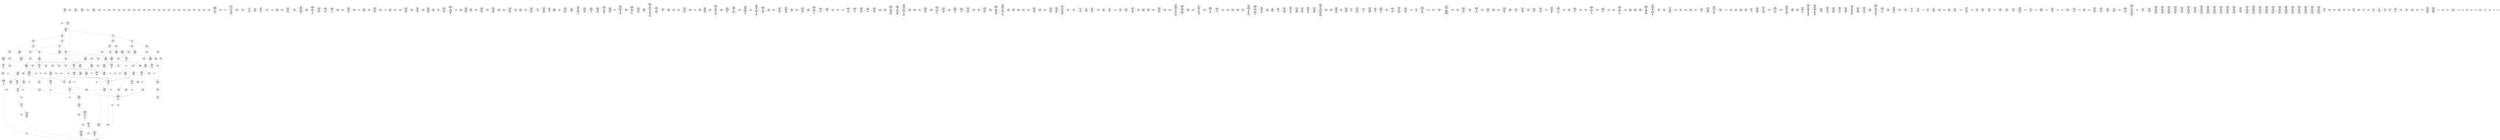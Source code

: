 /* Generated by GvGen v.1.0 (https://www.github.com/stricaud/gvgen) */

digraph G {
compound=true;
   node1 [label="[anywhere]"];
   node2 [label="# 0x0
PUSHX Data
PUSHX Data
MSTORE
CALLVALUE
ISZERO
PUSHX Data
JUMPI
"];
   node3 [label="# 0xc
PUSHX Data
REVERT
"];
   node4 [label="# 0x10
JUMPDEST
PUSHX LogicData
CALLDATASIZE
LT
PUSHX Data
JUMPI
"];
   node5 [label="# 0x1a
PUSHX Data
CALLDATALOAD
PUSHX BitData
SHR
PUSHX LogicData
GT
PUSHX Data
JUMPI
"];
   node6 [label="# 0x2b
PUSHX LogicData
GT
PUSHX Data
JUMPI
"];
   node7 [label="# 0x36
PUSHX LogicData
GT
PUSHX Data
JUMPI
"];
   node8 [label="# 0x41
PUSHX LogicData
EQ
PUSHX Data
JUMPI
"];
   node9 [label="# 0x4c
PUSHX LogicData
EQ
PUSHX Data
JUMPI
"];
   node10 [label="# 0x57
PUSHX LogicData
EQ
PUSHX Data
JUMPI
"];
   node11 [label="# 0x62
PUSHX LogicData
EQ
PUSHX Data
JUMPI
"];
   node12 [label="# 0x6d
PUSHX Data
JUMP
"];
   node13 [label="# 0x71
JUMPDEST
PUSHX LogicData
EQ
PUSHX Data
JUMPI
"];
   node14 [label="# 0x7d
PUSHX LogicData
EQ
PUSHX Data
JUMPI
"];
   node15 [label="# 0x88
PUSHX LogicData
EQ
PUSHX Data
JUMPI
"];
   node16 [label="# 0x93
PUSHX LogicData
EQ
PUSHX Data
JUMPI
"];
   node17 [label="# 0x9e
PUSHX Data
JUMP
"];
   node18 [label="# 0xa2
JUMPDEST
PUSHX LogicData
GT
PUSHX Data
JUMPI
"];
   node19 [label="# 0xae
PUSHX LogicData
EQ
PUSHX Data
JUMPI
"];
   node20 [label="# 0xb9
PUSHX LogicData
EQ
PUSHX Data
JUMPI
"];
   node21 [label="# 0xc4
PUSHX LogicData
EQ
PUSHX Data
JUMPI
"];
   node22 [label="# 0xcf
PUSHX LogicData
EQ
PUSHX Data
JUMPI
"];
   node23 [label="# 0xda
PUSHX Data
JUMP
"];
   node24 [label="# 0xde
JUMPDEST
PUSHX LogicData
EQ
PUSHX Data
JUMPI
"];
   node25 [label="# 0xea
PUSHX LogicData
EQ
PUSHX Data
JUMPI
"];
   node26 [label="# 0xf5
PUSHX LogicData
EQ
PUSHX Data
JUMPI
"];
   node27 [label="# 0x100
PUSHX Data
JUMP
"];
   node28 [label="# 0x104
JUMPDEST
PUSHX LogicData
GT
PUSHX Data
JUMPI
"];
   node29 [label="# 0x110
PUSHX LogicData
GT
PUSHX Data
JUMPI
"];
   node30 [label="# 0x11b
PUSHX LogicData
EQ
PUSHX Data
JUMPI
"];
   node31 [label="# 0x126
PUSHX LogicData
EQ
PUSHX Data
JUMPI
"];
   node32 [label="# 0x131
PUSHX LogicData
EQ
PUSHX Data
JUMPI
"];
   node33 [label="# 0x13c
PUSHX LogicData
EQ
PUSHX Data
JUMPI
"];
   node34 [label="# 0x147
PUSHX Data
JUMP
"];
   node35 [label="# 0x14b
JUMPDEST
PUSHX LogicData
EQ
PUSHX Data
JUMPI
"];
   node36 [label="# 0x157
PUSHX LogicData
EQ
PUSHX Data
JUMPI
"];
   node37 [label="# 0x162
PUSHX LogicData
EQ
PUSHX Data
JUMPI
"];
   node38 [label="# 0x16d
PUSHX Data
JUMP
"];
   node39 [label="# 0x171
JUMPDEST
PUSHX LogicData
GT
PUSHX Data
JUMPI
"];
   node40 [label="# 0x17d
PUSHX LogicData
EQ
PUSHX Data
JUMPI
"];
   node41 [label="# 0x188
PUSHX LogicData
EQ
PUSHX Data
JUMPI
"];
   node42 [label="# 0x193
PUSHX LogicData
EQ
PUSHX Data
JUMPI
"];
   node43 [label="# 0x19e
PUSHX LogicData
EQ
PUSHX Data
JUMPI
"];
   node44 [label="# 0x1a9
PUSHX Data
JUMP
"];
   node45 [label="# 0x1ad
JUMPDEST
PUSHX LogicData
EQ
PUSHX Data
JUMPI
"];
   node46 [label="# 0x1b9
PUSHX LogicData
EQ
PUSHX Data
JUMPI
"];
   node47 [label="# 0x1c4
PUSHX LogicData
EQ
PUSHX Data
JUMPI
"];
   node48 [label="# 0x1cf
JUMPDEST
PUSHX Data
REVERT
"];
   node49 [label="# 0x1d4
JUMPDEST
PUSHX Data
PUSHX Data
CALLDATASIZE
PUSHX Data
PUSHX Data
JUMP
"];
   node50 [label="# 0x1e2
JUMPDEST
PUSHX Data
JUMP
"];
   node51 [label="# 0x1e7
JUMPDEST
PUSHX MemData
MLOAD
PUSHX Data
PUSHX Data
JUMP
"];
   node52 [label="# 0x1f4
JUMPDEST
PUSHX MemData
MLOAD
SUB
RETURN
"];
   node53 [label="# 0x1fd
JUMPDEST
PUSHX Data
PUSHX Data
JUMP
"];
   node54 [label="# 0x205
JUMPDEST
PUSHX MemData
MLOAD
PUSHX Data
PUSHX Data
JUMP
"];
   node55 [label="# 0x212
JUMPDEST
PUSHX Data
PUSHX Data
CALLDATASIZE
PUSHX Data
PUSHX Data
JUMP
"];
   node56 [label="# 0x220
JUMPDEST
PUSHX Data
JUMP
"];
   node57 [label="# 0x225
JUMPDEST
PUSHX MemData
MLOAD
PUSHX Data
PUSHX Data
JUMP
"];
   node58 [label="# 0x232
JUMPDEST
PUSHX Data
PUSHX Data
CALLDATASIZE
PUSHX Data
PUSHX Data
JUMP
"];
   node59 [label="# 0x240
JUMPDEST
PUSHX Data
JUMP
"];
   node60 [label="# 0x245
JUMPDEST
STOP
"];
   node61 [label="# 0x247
JUMPDEST
PUSHX Data
PUSHX Data
CALLDATASIZE
PUSHX Data
PUSHX Data
JUMP
"];
   node62 [label="# 0x255
JUMPDEST
PUSHX Data
JUMP
"];
   node63 [label="# 0x25a
JUMPDEST
PUSHX Data
PUSHX Data
JUMP
"];
   node64 [label="# 0x262
JUMPDEST
PUSHX MemData
MLOAD
PUSHX Data
PUSHX Data
JUMP
"];
   node65 [label="# 0x26f
JUMPDEST
PUSHX Data
PUSHX Data
CALLDATASIZE
PUSHX Data
PUSHX Data
JUMP
"];
   node66 [label="# 0x27d
JUMPDEST
PUSHX Data
JUMP
"];
   node67 [label="# 0x282
JUMPDEST
PUSHX Data
PUSHX Data
CALLDATASIZE
PUSHX Data
PUSHX Data
JUMP
"];
   node68 [label="# 0x290
JUMPDEST
PUSHX Data
JUMP
"];
   node69 [label="# 0x295
JUMPDEST
PUSHX Data
PUSHX Data
CALLDATASIZE
PUSHX Data
PUSHX Data
JUMP
"];
   node70 [label="# 0x2a3
JUMPDEST
PUSHX Data
JUMP
"];
   node71 [label="# 0x2a8
JUMPDEST
PUSHX Data
PUSHX Data
CALLDATASIZE
PUSHX Data
PUSHX Data
JUMP
"];
   node72 [label="# 0x2b6
JUMPDEST
PUSHX Data
JUMP
"];
   node73 [label="# 0x2bb
JUMPDEST
PUSHX Data
PUSHX Data
CALLDATASIZE
PUSHX Data
PUSHX Data
JUMP
"];
   node74 [label="# 0x2c9
JUMPDEST
PUSHX Data
JUMP
"];
   node75 [label="# 0x2ce
JUMPDEST
PUSHX Data
PUSHX Data
CALLDATASIZE
PUSHX Data
PUSHX Data
JUMP
"];
   node76 [label="# 0x2dc
JUMPDEST
PUSHX Data
JUMP
"];
   node77 [label="# 0x2e1
JUMPDEST
PUSHX Data
PUSHX Data
CALLDATASIZE
PUSHX Data
PUSHX Data
JUMP
"];
   node78 [label="# 0x2ef
JUMPDEST
PUSHX Data
JUMP
"];
   node79 [label="# 0x2f4
JUMPDEST
PUSHX Data
PUSHX Data
CALLDATASIZE
PUSHX Data
PUSHX Data
JUMP
"];
   node80 [label="# 0x302
JUMPDEST
PUSHX Data
JUMP
"];
   node81 [label="# 0x307
JUMPDEST
PUSHX Data
PUSHX Data
CALLDATASIZE
PUSHX Data
PUSHX Data
JUMP
"];
   node82 [label="# 0x315
JUMPDEST
PUSHX Data
JUMP
"];
   node83 [label="# 0x31a
JUMPDEST
PUSHX Data
PUSHX Data
CALLDATASIZE
PUSHX Data
PUSHX Data
JUMP
"];
   node84 [label="# 0x328
JUMPDEST
PUSHX Data
JUMP
"];
   node85 [label="# 0x32d
JUMPDEST
PUSHX Data
PUSHX Data
CALLDATASIZE
PUSHX Data
PUSHX Data
JUMP
"];
   node86 [label="# 0x33b
JUMPDEST
PUSHX Data
JUMP
"];
   node87 [label="# 0x340
JUMPDEST
PUSHX Data
PUSHX Data
CALLDATASIZE
PUSHX Data
PUSHX Data
JUMP
"];
   node88 [label="# 0x34e
JUMPDEST
PUSHX Data
JUMP
"];
   node89 [label="# 0x353
JUMPDEST
PUSHX Data
PUSHX Data
CALLDATASIZE
PUSHX Data
PUSHX Data
JUMP
"];
   node90 [label="# 0x361
JUMPDEST
PUSHX Data
JUMP
"];
   node91 [label="# 0x366
JUMPDEST
PUSHX Data
PUSHX Data
CALLDATASIZE
PUSHX Data
PUSHX Data
JUMP
"];
   node92 [label="# 0x374
JUMPDEST
PUSHX Data
JUMP
"];
   node93 [label="# 0x379
JUMPDEST
PUSHX Data
PUSHX Data
JUMP
"];
   node94 [label="# 0x381
JUMPDEST
PUSHX Data
PUSHX Data
JUMP
"];
   node95 [label="# 0x389
JUMPDEST
PUSHX Data
PUSHX Data
CALLDATASIZE
PUSHX Data
PUSHX Data
JUMP
"];
   node96 [label="# 0x397
JUMPDEST
PUSHX Data
JUMP
"];
   node97 [label="# 0x39c
JUMPDEST
PUSHX Data
PUSHX Data
CALLDATASIZE
PUSHX Data
PUSHX Data
JUMP
"];
   node98 [label="# 0x3aa
JUMPDEST
PUSHX Data
JUMP
"];
   node99 [label="# 0x3af
JUMPDEST
PUSHX Data
PUSHX Data
CALLDATASIZE
PUSHX Data
PUSHX Data
JUMP
"];
   node100 [label="# 0x3bd
JUMPDEST
PUSHX Data
JUMP
"];
   node101 [label="# 0x3c2
JUMPDEST
PUSHX Data
PUSHX Data
CALLDATASIZE
PUSHX Data
PUSHX Data
JUMP
"];
   node102 [label="# 0x3d0
JUMPDEST
PUSHX Data
JUMP
"];
   node103 [label="# 0x3d5
JUMPDEST
PUSHX Data
PUSHX Data
JUMP
"];
   node104 [label="# 0x3dd
JUMPDEST
PUSHX Data
PUSHX Data
CALLDATASIZE
PUSHX Data
PUSHX Data
JUMP
"];
   node105 [label="# 0x3eb
JUMPDEST
PUSHX Data
JUMP
"];
   node106 [label="# 0x3f0
JUMPDEST
PUSHX Data
PUSHX Data
CALLDATASIZE
PUSHX Data
PUSHX Data
JUMP
"];
   node107 [label="# 0x3fe
JUMPDEST
PUSHX Data
JUMP
"];
   node108 [label="# 0x403
JUMPDEST
PUSHX Data
PUSHX ArithData
PUSHX BitData
PUSHX BitData
SHL
SUB
NOT
AND
PUSHX BitData
PUSHX BitData
SHL
EQ
PUSHX Data
JUMPI
"];
   node109 [label="# 0x41f
PUSHX Data
PUSHX Data
JUMP
"];
   node110 [label="# 0x428
JUMPDEST
"];
   node111 [label="# 0x42b
JUMPDEST
JUMP
"];
   node112 [label="# 0x430
JUMPDEST
PUSHX Data
PUSHX StorData
SLOAD
PUSHX Data
PUSHX Data
JUMP
"];
   node113 [label="# 0x43f
JUMPDEST
PUSHX ArithData
ADD
PUSHX ArithData
DIV
MUL
PUSHX ArithData
ADD
PUSHX MemData
MLOAD
ADD
PUSHX Data
MSTORE
MSTORE
PUSHX ArithData
ADD
SLOAD
PUSHX Data
PUSHX Data
JUMP
"];
   node114 [label="# 0x46b
JUMPDEST
ISZERO
PUSHX Data
JUMPI
"];
   node115 [label="# 0x472
PUSHX LogicData
LT
PUSHX Data
JUMPI
"];
   node116 [label="# 0x47a
PUSHX ArithData
SLOAD
DIV
MUL
MSTORE
PUSHX ArithData
ADD
PUSHX Data
JUMP
"];
   node117 [label="# 0x48d
JUMPDEST
ADD
PUSHX Data
MSTORE
PUSHX Data
PUSHX Data
SHA3
"];
   node118 [label="# 0x49b
JUMPDEST
SLOAD
MSTORE
PUSHX ArithData
ADD
PUSHX ArithData
ADD
GT
PUSHX Data
JUMPI
"];
   node119 [label="# 0x4af
SUB
PUSHX BitData
AND
ADD
"];
   node120 [label="# 0x4b8
JUMPDEST
JUMP
"];
   node121 [label="# 0x4c2
JUMPDEST
PUSHX Data
PUSHX Data
PUSHX Data
JUMP
"];
   node122 [label="# 0x4cd
JUMPDEST
PUSHX Data
JUMPI
"];
   node123 [label="# 0x4d2
PUSHX MemData
MLOAD
PUSHX BitData
PUSHX BitData
SHL
MSTORE
PUSHX ArithData
ADD
PUSHX Data
PUSHX Data
JUMP
"];
   node124 [label="# 0x4e9
JUMPDEST
PUSHX MemData
MLOAD
SUB
REVERT
"];
   node125 [label="# 0x4f2
JUMPDEST
PUSHX Data
MSTORE
PUSHX Data
PUSHX Data
MSTORE
PUSHX Data
SHA3
SLOAD
PUSHX ArithData
PUSHX BitData
PUSHX BitData
SHL
SUB
AND
JUMP
"];
   node126 [label="# 0x50e
JUMPDEST
PUSHX Data
PUSHX Data
PUSHX Data
JUMP
"];
   node127 [label="# 0x519
JUMPDEST
PUSHX ArithData
PUSHX BitData
PUSHX BitData
SHL
SUB
AND
PUSHX ArithData
PUSHX BitData
PUSHX BitData
SHL
SUB
AND
EQ
ISZERO
PUSHX Data
JUMPI
"];
   node128 [label="# 0x536
PUSHX MemData
MLOAD
PUSHX BitData
PUSHX BitData
SHL
MSTORE
PUSHX ArithData
ADD
PUSHX Data
PUSHX Data
JUMP
"];
   node129 [label="# 0x54d
JUMPDEST
PUSHX ArithData
PUSHX BitData
PUSHX BitData
SHL
SUB
AND
PUSHX Data
PUSHX Data
JUMP
"];
   node130 [label="# 0x55f
JUMPDEST
PUSHX ArithData
PUSHX BitData
PUSHX BitData
SHL
SUB
AND
EQ
PUSHX Data
JUMPI
"];
   node131 [label="# 0x56f
PUSHX Data
PUSHX Data
PUSHX Data
JUMP
"];
   node132 [label="# 0x57b
JUMPDEST
PUSHX Data
JUMPI
"];
   node133 [label="# 0x580
PUSHX MemData
MLOAD
PUSHX BitData
PUSHX BitData
SHL
MSTORE
PUSHX ArithData
ADD
PUSHX Data
PUSHX Data
JUMP
"];
   node134 [label="# 0x597
JUMPDEST
PUSHX Data
PUSHX Data
JUMP
"];
   node135 [label="# 0x5a1
JUMPDEST
JUMP
"];
   node136 [label="# 0x5a6
JUMPDEST
PUSHX Data
PUSHX Data
PUSHX Data
PUSHX Data
JUMP
"];
   node137 [label="# 0x5b3
JUMPDEST
PUSHX Data
JUMPI
"];
   node138 [label="# 0x5b8
PUSHX MemData
MLOAD
PUSHX BitData
PUSHX BitData
SHL
MSTORE
PUSHX ArithData
ADD
PUSHX Data
PUSHX Data
JUMP
"];
   node139 [label="# 0x5cf
JUMPDEST
PUSHX Data
PUSHX Data
JUMP
"];
   node140 [label="# 0x5d9
JUMPDEST
JUMP
"];
   node141 [label="# 0x5dd
JUMPDEST
PUSHX StorData
SLOAD
JUMP
"];
   node142 [label="# 0x5e3
JUMPDEST
PUSHX Data
PUSHX Data
PUSHX Data
JUMP
"];
   node143 [label="# 0x5ee
JUMPDEST
PUSHX Data
JUMP
"];
   node144 [label="# 0x5f4
JUMPDEST
PUSHX Data
JUMPI
"];
   node145 [label="# 0x5f9
PUSHX MemData
MLOAD
PUSHX BitData
PUSHX BitData
SHL
MSTORE
PUSHX ArithData
ADD
PUSHX Data
PUSHX Data
JUMP
"];
   node146 [label="# 0x610
JUMPDEST
PUSHX Data
PUSHX Data
JUMP
"];
   node147 [label="# 0x61b
JUMPDEST
PUSHX Data
MSTORE
PUSHX Data
MSTORE
PUSHX Data
SHA3
PUSHX ArithData
ADD
SLOAD
JUMP
"];
   node148 [label="# 0x630
JUMPDEST
PUSHX Data
PUSHX Data
JUMP
"];
   node149 [label="# 0x63a
JUMPDEST
PUSHX Data
MSTORE
PUSHX Data
PUSHX Data
MSTORE
PUSHX Data
SHA3
PUSHX Data
PUSHX Data
JUMP
"];
   node150 [label="# 0x652
JUMPDEST
PUSHX Data
PUSHX Data
PUSHX Data
JUMP
"];
   node151 [label="# 0x65d
JUMPDEST
LT
PUSHX Data
JUMPI
"];
   node152 [label="# 0x664
PUSHX MemData
MLOAD
PUSHX BitData
PUSHX BitData
SHL
MSTORE
PUSHX ArithData
ADD
PUSHX Data
PUSHX Data
JUMP
"];
   node153 [label="# 0x67b
JUMPDEST
PUSHX ArithData
PUSHX BitData
PUSHX BitData
SHL
SUB
AND
PUSHX Data
MSTORE
PUSHX Data
PUSHX Data
MSTORE
PUSHX Data
SHA3
MSTORE
MSTORE
SHA3
SLOAD
"];
   node154 [label="# 0x6a1
JUMPDEST
JUMP
"];
   node155 [label="# 0x6a7
JUMPDEST
PUSHX Data
PUSHX Data
JUMP
"];
   node156 [label="# 0x6b1
JUMPDEST
PUSHX Data
MSTORE
PUSHX Data
PUSHX Data
MSTORE
PUSHX Data
SHA3
PUSHX Data
PUSHX Data
JUMP
"];
   node157 [label="# 0x6c9
JUMPDEST
PUSHX Data
PUSHX Data
PUSHX Data
PUSHX Data
JUMP
"];
   node158 [label="# 0x6f5
JUMPDEST
PUSHX Data
JUMPI
"];
   node159 [label="# 0x6fa
PUSHX MemData
MLOAD
PUSHX BitData
PUSHX BitData
SHL
MSTORE
PUSHX ArithData
ADD
PUSHX Data
PUSHX Data
JUMP
"];
   node160 [label="# 0x711
JUMPDEST
PUSHX Data
PUSHX Data
JUMP
"];
   node161 [label="# 0x71b
JUMPDEST
PUSHX Data
PUSHX MemData
MLOAD
PUSHX ArithData
ADD
PUSHX Data
MSTORE
PUSHX Data
MSTORE
PUSHX Data
JUMP
"];
   node162 [label="# 0x736
JUMPDEST
PUSHX Data
PUSHX Data
PUSHX Data
JUMP
"];
   node163 [label="# 0x741
JUMPDEST
PUSHX Data
JUMPI
"];
   node164 [label="# 0x746
PUSHX MemData
MLOAD
PUSHX BitData
PUSHX BitData
SHL
MSTORE
PUSHX ArithData
ADD
PUSHX Data
PUSHX Data
JUMP
"];
   node165 [label="# 0x75d
JUMPDEST
PUSHX Data
PUSHX Data
JUMP
"];
   node166 [label="# 0x766
JUMPDEST
JUMP
"];
   node167 [label="# 0x769
JUMPDEST
PUSHX Data
PUSHX Data
PUSHX Data
JUMP
"];
   node168 [label="# 0x773
JUMPDEST
LT
PUSHX Data
JUMPI
"];
   node169 [label="# 0x77a
PUSHX MemData
MLOAD
PUSHX BitData
PUSHX BitData
SHL
MSTORE
PUSHX ArithData
ADD
PUSHX Data
PUSHX Data
JUMP
"];
   node170 [label="# 0x791
JUMPDEST
PUSHX StorData
SLOAD
LT
PUSHX Data
JUMPI
"];
   node171 [label="# 0x79d
PUSHX BitData
PUSHX BitData
SHL
PUSHX Data
MSTORE
PUSHX Data
PUSHX Data
MSTORE
PUSHX Data
PUSHX Data
REVERT
"];
   node172 [label="# 0x7b2
JUMPDEST
PUSHX Data
MSTORE
PUSHX Data
PUSHX Data
SHA3
ADD
SLOAD
JUMP
"];
   node173 [label="# 0x7c4
JUMPDEST
PUSHX Data
PUSHX Data
PUSHX Data
PUSHX Data
JUMP
"];
   node174 [label="# 0x7d1
JUMPDEST
PUSHX Data
JUMPI
"];
   node175 [label="# 0x7d6
PUSHX MemData
MLOAD
PUSHX BitData
PUSHX BitData
SHL
MSTORE
PUSHX ArithData
ADD
PUSHX Data
PUSHX Data
JUMP
"];
   node176 [label="# 0x7ed
JUMPDEST
MLOAD
PUSHX Data
PUSHX Data
PUSHX ArithData
ADD
PUSHX Data
JUMP
"];
   node177 [label="# 0x800
JUMPDEST
PUSHX Data
MSTORE
PUSHX Data
PUSHX Data
MSTORE
PUSHX Data
SHA3
SLOAD
PUSHX ArithData
PUSHX BitData
PUSHX BitData
SHL
SUB
AND
PUSHX Data
JUMPI
"];
   node178 [label="# 0x81e
PUSHX MemData
MLOAD
PUSHX BitData
PUSHX BitData
SHL
MSTORE
PUSHX ArithData
ADD
PUSHX Data
PUSHX Data
JUMP
"];
   node179 [label="# 0x835
JUMPDEST
PUSHX Data
PUSHX ArithData
PUSHX BitData
PUSHX BitData
SHL
SUB
AND
PUSHX Data
JUMPI
"];
   node180 [label="# 0x846
PUSHX MemData
MLOAD
PUSHX BitData
PUSHX BitData
SHL
MSTORE
PUSHX ArithData
ADD
PUSHX Data
PUSHX Data
JUMP
"];
   node181 [label="# 0x85d
JUMPDEST
PUSHX ArithData
PUSHX BitData
PUSHX BitData
SHL
SUB
AND
PUSHX Data
MSTORE
PUSHX Data
PUSHX Data
MSTORE
PUSHX Data
SHA3
SLOAD
JUMP
"];
   node182 [label="# 0x879
JUMPDEST
PUSHX Data
MSTORE
PUSHX Data
PUSHX Data
MSTORE
PUSHX Data
SHA3
PUSHX Data
PUSHX Data
JUMP
"];
   node183 [label="# 0x891
JUMPDEST
JUMP
"];
   node184 [label="# 0x898
JUMPDEST
PUSHX Data
MSTORE
PUSHX Data
MSTORE
PUSHX Data
SHA3
PUSHX ArithData
PUSHX BitData
PUSHX BitData
SHL
SUB
AND
MSTORE
MSTORE
SHA3
SLOAD
PUSHX BitData
AND
JUMP
"];
   node185 [label="# 0x8c1
JUMPDEST
PUSHX Data
PUSHX StorData
SLOAD
PUSHX Data
PUSHX Data
JUMP
"];
   node186 [label="# 0x8d0
JUMPDEST
PUSHX Data
JUMP
"];
   node187 [label="# 0x8d5
JUMPDEST
PUSHX Data
PUSHX Data
JUMP
"];
   node188 [label="# 0x8dd
JUMPDEST
PUSHX ArithData
PUSHX BitData
PUSHX BitData
SHL
SUB
AND
PUSHX ArithData
PUSHX BitData
PUSHX BitData
SHL
SUB
AND
EQ
ISZERO
PUSHX Data
JUMPI
"];
   node189 [label="# 0x8f7
PUSHX MemData
MLOAD
PUSHX BitData
PUSHX BitData
SHL
MSTORE
PUSHX ArithData
ADD
PUSHX Data
PUSHX Data
JUMP
"];
   node190 [label="# 0x90e
JUMPDEST
PUSHX Data
PUSHX Data
PUSHX Data
PUSHX Data
JUMP
"];
   node191 [label="# 0x91b
JUMPDEST
PUSHX ArithData
PUSHX BitData
PUSHX BitData
SHL
SUB
AND
MSTORE
PUSHX ArithData
ADD
MSTORE
PUSHX ArithData
ADD
PUSHX Data
SHA3
AND
MSTORE
MSTORE
SHA3
SLOAD
PUSHX BitData
NOT
AND
ISZERO
ISZERO
OR
SSTORE
PUSHX Data
PUSHX Data
JUMP
"];
   node192 [label="# 0x95f
JUMPDEST
PUSHX ArithData
PUSHX BitData
PUSHX BitData
SHL
SUB
AND
PUSHX Data
PUSHX MemData
MLOAD
PUSHX Data
PUSHX Data
JUMP
"];
   node193 [label="# 0x997
JUMPDEST
PUSHX MemData
MLOAD
SUB
LOGX
JUMP
"];
   node194 [label="# 0x9a3
JUMPDEST
PUSHX Data
PUSHX Data
PUSHX Data
JUMP
"];
   node195 [label="# 0x9ae
JUMPDEST
PUSHX Data
JUMP
"];
   node196 [label="# 0x9b4
JUMPDEST
PUSHX Data
JUMPI
"];
   node197 [label="# 0x9b9
PUSHX MemData
MLOAD
PUSHX BitData
PUSHX BitData
SHL
MSTORE
PUSHX ArithData
ADD
PUSHX Data
PUSHX Data
JUMP
"];
   node198 [label="# 0x9d0
JUMPDEST
PUSHX Data
PUSHX Data
JUMP
"];
   node199 [label="# 0x9dc
JUMPDEST
JUMP
"];
   node200 [label="# 0x9e2
JUMPDEST
PUSHX Data
PUSHX Data
PUSHX Data
JUMP
"];
   node201 [label="# 0x9ed
JUMPDEST
PUSHX Data
MSTORE
PUSHX Data
PUSHX Data
MSTORE
PUSHX Data
SHA3
PUSHX Data
PUSHX Data
JUMP
"];
   node202 [label="# 0xa04
JUMPDEST
PUSHX Data
JUMP
"];
   node203 [label="# 0xa28
JUMPDEST
PUSHX Data
PUSHX Data
JUMP
"];
   node204 [label="# 0xa32
JUMPDEST
PUSHX ArithData
PUSHX BitData
PUSHX BitData
SHL
SUB
AND
PUSHX Data
MSTORE
PUSHX Data
PUSHX Data
MSTORE
PUSHX Data
SHA3
AND
MSTORE
MSTORE
SHA3
SLOAD
PUSHX BitData
AND
JUMP
"];
   node205 [label="# 0xa60
JUMPDEST
PUSHX Data
PUSHX Data
JUMP
"];
   node206 [label="# 0xa6a
JUMPDEST
PUSHX Data
PUSHX Data
PUSHX ArithData
PUSHX BitData
PUSHX BitData
SHL
SUB
AND
PUSHX Data
JUMP
"];
   node207 [label="# 0xa7f
JUMPDEST
PUSHX Data
PUSHX ArithData
PUSHX BitData
PUSHX BitData
SHL
SUB
NOT
AND
PUSHX BitData
PUSHX BitData
SHL
EQ
PUSHX Data
JUMPI
"];
   node208 [label="# 0xa9b
PUSHX Data
PUSHX Data
JUMP
"];
   node209 [label="# 0xaa4
JUMPDEST
PUSHX Data
MSTORE
PUSHX Data
PUSHX Data
MSTORE
PUSHX Data
SHA3
SLOAD
PUSHX ArithData
PUSHX BitData
PUSHX BitData
SHL
SUB
AND
ISZERO
ISZERO
JUMP
"];
   node210 [label="# 0xac1
JUMPDEST
CALLER
JUMP
"];
   node211 [label="# 0xac5
JUMPDEST
PUSHX Data
MSTORE
PUSHX Data
PUSHX Data
MSTORE
PUSHX Data
SHA3
SLOAD
PUSHX BitData
NOT
AND
PUSHX ArithData
PUSHX BitData
PUSHX BitData
SHL
SUB
AND
OR
SSTORE
PUSHX Data
PUSHX Data
JUMP
"];
   node212 [label="# 0xb07
JUMPDEST
PUSHX ArithData
PUSHX BitData
PUSHX BitData
SHL
SUB
AND
PUSHX Data
PUSHX MemData
MLOAD
PUSHX MemData
MLOAD
SUB
LOGX
JUMP
"];
   node213 [label="# 0xb40
JUMPDEST
PUSHX Data
PUSHX Data
JUMP
"];
   node214 [label="# 0xb49
JUMPDEST
PUSHX Data
JUMPI
"];
   node215 [label="# 0xb4e
PUSHX MemData
MLOAD
PUSHX BitData
PUSHX BitData
SHL
MSTORE
PUSHX ArithData
ADD
PUSHX Data
PUSHX Data
JUMP
"];
   node216 [label="# 0xb65
JUMPDEST
PUSHX Data
MSTORE
PUSHX Data
PUSHX ArithData
MSTORE
PUSHX Data
SHA3
MLOAD
PUSHX Data
ADD
PUSHX Data
JUMP
"];
   node217 [label="# 0xb84
JUMPDEST
PUSHX Data
PUSHX Data
PUSHX Data
JUMP
"];
   node218 [label="# 0xb8f
JUMPDEST
PUSHX Data
JUMPI
"];
   node219 [label="# 0xb94
PUSHX MemData
MLOAD
PUSHX BitData
PUSHX BitData
SHL
MSTORE
PUSHX ArithData
ADD
PUSHX Data
PUSHX Data
JUMP
"];
   node220 [label="# 0xbab
JUMPDEST
PUSHX Data
PUSHX Data
PUSHX Data
JUMP
"];
   node221 [label="# 0xbb6
JUMPDEST
PUSHX ArithData
PUSHX BitData
PUSHX BitData
SHL
SUB
AND
PUSHX ArithData
PUSHX BitData
PUSHX BitData
SHL
SUB
AND
EQ
PUSHX Data
JUMPI
"];
   node222 [label="# 0xbd3
PUSHX ArithData
PUSHX BitData
PUSHX BitData
SHL
SUB
AND
PUSHX Data
PUSHX Data
JUMP
"];
   node223 [label="# 0xbe6
JUMPDEST
PUSHX ArithData
PUSHX BitData
PUSHX BitData
SHL
SUB
AND
EQ
"];
   node224 [label="# 0xbf1
JUMPDEST
PUSHX Data
JUMPI
"];
   node225 [label="# 0xbf7
PUSHX Data
PUSHX Data
JUMP
"];
   node226 [label="# 0xc01
JUMPDEST
JUMP
"];
   node227 [label="# 0xc09
JUMPDEST
PUSHX ArithData
PUSHX BitData
PUSHX BitData
SHL
SUB
AND
PUSHX Data
PUSHX Data
JUMP
"];
   node228 [label="# 0xc1c
JUMPDEST
PUSHX ArithData
PUSHX BitData
PUSHX BitData
SHL
SUB
AND
EQ
PUSHX Data
JUMPI
"];
   node229 [label="# 0xc2b
PUSHX MemData
MLOAD
PUSHX BitData
PUSHX BitData
SHL
MSTORE
PUSHX ArithData
ADD
PUSHX Data
PUSHX Data
JUMP
"];
   node230 [label="# 0xc42
JUMPDEST
PUSHX ArithData
PUSHX BitData
PUSHX BitData
SHL
SUB
AND
PUSHX Data
JUMPI
"];
   node231 [label="# 0xc51
PUSHX MemData
MLOAD
PUSHX BitData
PUSHX BitData
SHL
MSTORE
PUSHX ArithData
ADD
PUSHX Data
PUSHX Data
JUMP
"];
   node232 [label="# 0xc68
JUMPDEST
PUSHX Data
PUSHX Data
JUMP
"];
   node233 [label="# 0xc73
JUMPDEST
PUSHX Data
PUSHX Data
PUSHX Data
JUMP
"];
   node234 [label="# 0xc7e
JUMPDEST
PUSHX ArithData
PUSHX BitData
PUSHX BitData
SHL
SUB
AND
PUSHX Data
MSTORE
PUSHX Data
PUSHX Data
MSTORE
PUSHX Data
SHA3
SLOAD
PUSHX Data
PUSHX Data
PUSHX Data
JUMP
"];
   node235 [label="# 0xca7
JUMPDEST
SSTORE
PUSHX ArithData
PUSHX BitData
PUSHX BitData
SHL
SUB
AND
PUSHX Data
MSTORE
PUSHX Data
PUSHX Data
MSTORE
PUSHX Data
SHA3
SLOAD
PUSHX Data
PUSHX Data
PUSHX Data
JUMP
"];
   node236 [label="# 0xcd5
JUMPDEST
SSTORE
PUSHX Data
MSTORE
PUSHX Data
PUSHX Data
MSTORE
PUSHX MemData
SHA3
SLOAD
PUSHX BitData
NOT
AND
PUSHX ArithData
PUSHX BitData
PUSHX BitData
SHL
SUB
AND
OR
SSTORE
MLOAD
AND
PUSHX Data
LOGX
JUMP
"];
   node237 [label="# 0xd43
JUMPDEST
PUSHX Data
PUSHX Data
PUSHX Data
JUMP
"];
   node238 [label="# 0xd4f
JUMPDEST
PUSHX Data
PUSHX Data
JUMP
"];
   node239 [label="# 0xd57
JUMPDEST
PUSHX Data
JUMPI
"];
   node240 [label="# 0xd5c
PUSHX MemData
MLOAD
PUSHX BitData
PUSHX BitData
SHL
MSTORE
PUSHX ArithData
ADD
PUSHX Data
PUSHX Data
JUMP
"];
   node241 [label="# 0xd73
JUMPDEST
PUSHX Data
PUSHX Data
JUMP
"];
   node242 [label="# 0xd7b
JUMPDEST
PUSHX ArithData
PUSHX BitData
PUSHX BitData
SHL
SUB
AND
PUSHX ArithData
PUSHX BitData
PUSHX BitData
SHL
SUB
AND
EQ
PUSHX Data
JUMPI
"];
   node243 [label="# 0xd94
PUSHX MemData
MLOAD
PUSHX BitData
PUSHX BitData
SHL
MSTORE
PUSHX ArithData
ADD
PUSHX Data
PUSHX Data
JUMP
"];
   node244 [label="# 0xdab
JUMPDEST
PUSHX Data
PUSHX Data
JUMP
"];
   node245 [label="# 0xdb5
JUMPDEST
PUSHX Data
PUSHX Data
PUSHX ArithData
PUSHX BitData
PUSHX BitData
SHL
SUB
AND
PUSHX Data
JUMP
"];
   node246 [label="# 0xdca
JUMPDEST
PUSHX ArithData
PUSHX BitData
PUSHX BitData
SHL
SUB
AND
PUSHX Data
JUMPI
"];
   node247 [label="# 0xdd9
PUSHX MemData
MLOAD
PUSHX BitData
PUSHX BitData
SHL
MSTORE
PUSHX ArithData
ADD
PUSHX Data
PUSHX Data
JUMP
"];
   node248 [label="# 0xdf0
JUMPDEST
PUSHX Data
PUSHX Data
JUMP
"];
   node249 [label="# 0xdf9
JUMPDEST
ISZERO
PUSHX Data
JUMPI
"];
   node250 [label="# 0xdff
PUSHX MemData
MLOAD
PUSHX BitData
PUSHX BitData
SHL
MSTORE
PUSHX ArithData
ADD
PUSHX Data
PUSHX Data
JUMP
"];
   node251 [label="# 0xe16
JUMPDEST
PUSHX Data
PUSHX Data
PUSHX Data
JUMP
"];
   node252 [label="# 0xe22
JUMPDEST
PUSHX ArithData
PUSHX BitData
PUSHX BitData
SHL
SUB
AND
PUSHX Data
MSTORE
PUSHX Data
PUSHX Data
MSTORE
PUSHX Data
SHA3
SLOAD
PUSHX Data
PUSHX Data
PUSHX Data
JUMP
"];
   node253 [label="# 0xe4b
JUMPDEST
SSTORE
PUSHX Data
MSTORE
PUSHX Data
PUSHX Data
MSTORE
PUSHX MemData
SHA3
SLOAD
PUSHX BitData
NOT
AND
PUSHX ArithData
PUSHX BitData
PUSHX BitData
SHL
SUB
AND
OR
SSTORE
MLOAD
PUSHX Data
LOGX
JUMP
"];
   node254 [label="# 0xeb6
JUMPDEST
PUSHX Data
PUSHX Data
JUMP
"];
   node255 [label="# 0xebf
JUMPDEST
PUSHX Data
PUSHX Data
PUSHX Data
JUMP
"];
   node256 [label="# 0xecb
JUMPDEST
PUSHX Data
PUSHX Data
JUMP
"];
   node257 [label="# 0xed6
JUMPDEST
PUSHX Data
PUSHX Data
JUMP
"];
   node258 [label="# 0xee2
JUMPDEST
PUSHX Data
JUMPI
"];
   node259 [label="# 0xee7
PUSHX MemData
MLOAD
PUSHX BitData
PUSHX BitData
SHL
MSTORE
PUSHX ArithData
ADD
PUSHX Data
PUSHX Data
JUMP
"];
   node260 [label="# 0xefe
JUMPDEST
PUSHX Data
PUSHX Data
PUSHX Data
JUMP
"];
   node261 [label="# 0xf09
JUMPDEST
PUSHX Data
JUMPI
"];
   node262 [label="# 0xf0e
PUSHX MemData
MLOAD
PUSHX BitData
PUSHX BitData
SHL
MSTORE
PUSHX ArithData
ADD
PUSHX Data
PUSHX Data
JUMP
"];
   node263 [label="# 0xf25
JUMPDEST
PUSHX Data
MSTORE
PUSHX Data
PUSHX Data
MSTORE
PUSHX Data
SHA3
SLOAD
PUSHX Data
PUSHX Data
JUMP
"];
   node264 [label="# 0xf3e
JUMPDEST
PUSHX ArithData
ADD
PUSHX ArithData
DIV
MUL
PUSHX ArithData
ADD
PUSHX MemData
MLOAD
ADD
PUSHX Data
MSTORE
MSTORE
PUSHX ArithData
ADD
SLOAD
PUSHX Data
PUSHX Data
JUMP
"];
   node265 [label="# 0xf6a
JUMPDEST
ISZERO
PUSHX Data
JUMPI
"];
   node266 [label="# 0xf71
PUSHX LogicData
LT
PUSHX Data
JUMPI
"];
   node267 [label="# 0xf79
PUSHX ArithData
SLOAD
DIV
MUL
MSTORE
PUSHX ArithData
ADD
PUSHX Data
JUMP
"];
   node268 [label="# 0xf8c
JUMPDEST
ADD
PUSHX Data
MSTORE
PUSHX Data
PUSHX Data
SHA3
"];
   node269 [label="# 0xf9a
JUMPDEST
SLOAD
MSTORE
PUSHX ArithData
ADD
PUSHX ArithData
ADD
GT
PUSHX Data
JUMPI
"];
   node270 [label="# 0xfae
SUB
PUSHX BitData
AND
ADD
"];
   node271 [label="# 0xfb7
JUMPDEST
PUSHX Data
PUSHX Data
PUSHX Data
JUMP
"];
   node272 [label="# 0xfc8
JUMPDEST
MLOAD
PUSHX LogicData
EQ
ISZERO
PUSHX Data
JUMPI
"];
   node273 [label="# 0xfd5
PUSHX Data
JUMP
"];
   node274 [label="# 0xfdc
JUMPDEST
MLOAD
ISZERO
PUSHX Data
JUMPI
"];
   node275 [label="# 0xfe4
PUSHX MemData
MLOAD
PUSHX ArithData
ADD
PUSHX Data
PUSHX Data
JUMP
"];
   node276 [label="# 0xff6
JUMPDEST
PUSHX MemData
MLOAD
PUSHX ArithData
SUB
SUB
MSTORE
PUSHX Data
MSTORE
PUSHX Data
JUMP
"];
   node277 [label="# 0x100e
JUMPDEST
PUSHX Data
PUSHX Data
JUMP
"];
   node278 [label="# 0x1017
JUMPDEST
PUSHX Data
PUSHX Data
PUSHX Data
JUMP
"];
   node279 [label="# 0x1022
JUMPDEST
PUSHX Data
PUSHX Data
PUSHX Data
JUMP
"];
   node280 [label="# 0x102e
JUMPDEST
PUSHX Data
JUMPI
"];
   node281 [label="# 0x1033
PUSHX MemData
MLOAD
PUSHX BitData
PUSHX BitData
SHL
MSTORE
PUSHX ArithData
ADD
PUSHX Data
PUSHX Data
JUMP
"];
   node282 [label="# 0x104a
JUMPDEST
PUSHX Data
PUSHX Data
JUMP
"];
   node283 [label="# 0x1054
JUMPDEST
PUSHX Data
JUMPI
"];
   node284 [label="# 0x1059
PUSHX Data
MSTORE
PUSHX Data
MSTORE
PUSHX Data
SHA3
PUSHX ArithData
PUSHX BitData
PUSHX BitData
SHL
SUB
AND
MSTORE
MSTORE
SHA3
SLOAD
PUSHX BitData
NOT
AND
PUSHX BitData
OR
SSTORE
PUSHX Data
PUSHX Data
JUMP
"];
   node285 [label="# 0x108b
JUMPDEST
PUSHX ArithData
PUSHX BitData
PUSHX BitData
SHL
SUB
AND
PUSHX ArithData
PUSHX BitData
PUSHX BitData
SHL
SUB
AND
PUSHX Data
PUSHX MemData
MLOAD
PUSHX MemData
MLOAD
SUB
LOGX
JUMP
"];
   node286 [label="# 0x10cf
JUMPDEST
PUSHX Data
PUSHX Data
PUSHX Data
JUMP
"];
   node287 [label="# 0x10db
JUMPDEST
PUSHX Data
JUMPI
"];
   node288 [label="# 0x10e0
SLOAD
PUSHX ArithData
ADD
SSTORE
PUSHX Data
MSTORE
PUSHX Data
SHA3
ADD
SSTORE
SLOAD
MSTORE
ADD
MSTORE
PUSHX Data
SHA3
SSTORE
PUSHX Data
JUMP
"];
   node289 [label="# 0x1111
JUMPDEST
PUSHX Data
PUSHX Data
JUMP
"];
   node290 [label="# 0x1119
JUMPDEST
PUSHX Data
PUSHX ArithData
PUSHX BitData
PUSHX BitData
SHL
SUB
NOT
AND
PUSHX LogicData
EQ
PUSHX Data
JUMPI
"];
   node291 [label="# 0x114e
PUSHX ArithData
PUSHX BitData
PUSHX BitData
SHL
SUB
NOT
AND
PUSHX LogicData
EQ
"];
   node292 [label="# 0x117c
JUMPDEST
PUSHX Data
JUMPI
"];
   node293 [label="# 0x1182
PUSHX Data
PUSHX Data
JUMP
"];
   node294 [label="# 0x118b
JUMPDEST
PUSHX Data
PUSHX Data
JUMP
"];
   node295 [label="# 0x1196
JUMPDEST
PUSHX Data
PUSHX Data
JUMP
"];
   node296 [label="# 0x11a0
JUMPDEST
ISZERO
PUSHX Data
JUMPI
"];
   node297 [label="# 0x11a6
PUSHX Data
MSTORE
PUSHX Data
MSTORE
PUSHX Data
SHA3
PUSHX ArithData
PUSHX BitData
PUSHX BitData
SHL
SUB
AND
MSTORE
MSTORE
SHA3
SLOAD
PUSHX BitData
NOT
AND
SSTORE
PUSHX Data
PUSHX Data
JUMP
"];
   node298 [label="# 0x11d5
JUMPDEST
PUSHX ArithData
PUSHX BitData
PUSHX BitData
SHL
SUB
AND
PUSHX ArithData
PUSHX BitData
PUSHX BitData
SHL
SUB
AND
PUSHX Data
PUSHX MemData
MLOAD
PUSHX MemData
MLOAD
SUB
LOGX
JUMP
"];
   node299 [label="# 0x1219
JUMPDEST
PUSHX Data
MSTORE
PUSHX ArithData
ADD
PUSHX Data
MSTORE
PUSHX Data
SHA3
SLOAD
ISZERO
PUSHX Data
JUMPI
"];
   node300 [label="# 0x1231
PUSHX Data
PUSHX Data
PUSHX Data
PUSHX Data
JUMP
"];
   node301 [label="# 0x123d
JUMPDEST
SLOAD
PUSHX Data
PUSHX Data
PUSHX Data
PUSHX Data
JUMP
"];
   node302 [label="# 0x1251
JUMPDEST
PUSHX Data
PUSHX ArithData
ADD
SLOAD
LT
PUSHX Data
JUMPI
"];
   node303 [label="# 0x1263
PUSHX BitData
PUSHX BitData
SHL
PUSHX Data
MSTORE
PUSHX Data
PUSHX Data
MSTORE
PUSHX Data
PUSHX Data
REVERT
"];
   node304 [label="# 0x1278
JUMPDEST
PUSHX Data
MSTORE
PUSHX Data
PUSHX Data
SHA3
ADD
SLOAD
PUSHX ArithData
ADD
SLOAD
LT
PUSHX Data
JUMPI
"];
   node305 [label="# 0x1294
PUSHX BitData
PUSHX BitData
SHL
PUSHX Data
MSTORE
PUSHX Data
PUSHX Data
MSTORE
PUSHX Data
PUSHX Data
REVERT
"];
   node306 [label="# 0x12a9
JUMPDEST
PUSHX Data
MSTORE
PUSHX Data
SHA3
ADD
SSTORE
PUSHX Data
PUSHX Data
PUSHX Data
JUMP
"];
   node307 [label="# 0x12c0
JUMPDEST
PUSHX Data
MSTORE
PUSHX ArithData
ADD
PUSHX Data
MSTORE
PUSHX Data
SHA3
SSTORE
SLOAD
PUSHX Data
JUMPI
"];
   node308 [label="# 0x12db
PUSHX BitData
PUSHX BitData
SHL
PUSHX Data
MSTORE
PUSHX Data
PUSHX Data
MSTORE
PUSHX Data
PUSHX Data
REVERT
"];
   node309 [label="# 0x12f0
JUMPDEST
PUSHX ArithData
SUB
PUSHX Data
MSTORE
PUSHX Data
PUSHX Data
SHA3
ADD
PUSHX Data
SSTORE
SSTORE
PUSHX ArithData
ADD
PUSHX ArithData
MSTORE
PUSHX ArithData
ADD
MSTORE
PUSHX ArithData
ADD
PUSHX Data
SHA3
PUSHX Data
SSTORE
PUSHX Data
PUSHX Data
JUMP
"];
   node310 [label="# 0x132c
JUMPDEST
PUSHX Data
PUSHX Data
JUMP
"];
   node311 [label="# 0x1336
JUMPDEST
PUSHX Data
PUSHX Data
JUMP
"];
   node312 [label="# 0x133f
JUMPDEST
PUSHX Data
MSTORE
PUSHX Data
PUSHX Data
MSTORE
PUSHX Data
SHA3
SLOAD
PUSHX Data
PUSHX Data
JUMP
"];
   node313 [label="# 0x1358
JUMPDEST
ISZERO
PUSHX Data
JUMPI
"];
   node314 [label="# 0x1360
PUSHX Data
MSTORE
PUSHX Data
PUSHX Data
MSTORE
PUSHX Data
SHA3
PUSHX Data
PUSHX Data
JUMP
"];
   node315 [label="# 0x1376
JUMPDEST
SLOAD
PUSHX Data
LT
PUSHX Data
JUMPI
"];
   node316 [label="# 0x1382
PUSHX MemData
MLOAD
PUSHX BitData
PUSHX BitData
SHL
MSTORE
PUSHX ArithData
ADD
PUSHX Data
PUSHX Data
JUMP
"];
   node317 [label="# 0x1399
JUMPDEST
PUSHX ArithData
ADD
SLOAD
LT
PUSHX Data
JUMPI
"];
   node318 [label="# 0x13a7
PUSHX BitData
PUSHX BitData
SHL
PUSHX Data
MSTORE
PUSHX Data
PUSHX Data
MSTORE
PUSHX Data
PUSHX Data
REVERT
"];
   node319 [label="# 0x13bc
JUMPDEST
PUSHX Data
MSTORE
PUSHX Data
PUSHX Data
SHA3
ADD
SLOAD
JUMP
"];
   node320 [label="# 0x13cf
JUMPDEST
PUSHX Data
PUSHX Data
PUSHX ArithData
PUSHX BitData
PUSHX BitData
SHL
SUB
AND
PUSHX Data
JUMP
"];
   node321 [label="# 0x13e3
JUMPDEST
ISZERO
PUSHX Data
JUMPI
"];
   node322 [label="# 0x13e9
PUSHX ArithData
PUSHX BitData
PUSHX BitData
SHL
SUB
AND
PUSHX Data
PUSHX Data
PUSHX Data
JUMP
"];
   node323 [label="# 0x13ff
JUMPDEST
PUSHX MemData
MLOAD
PUSHX BitData
AND
PUSHX BitData
SHL
MSTORE
PUSHX ArithData
ADD
PUSHX Data
PUSHX Data
JUMP
"];
   node324 [label="# 0x1421
JUMPDEST
PUSHX Data
PUSHX MemData
MLOAD
SUB
PUSHX Data
EXTCODESIZE
ISZERO
ISZERO
PUSHX Data
JUMPI
"];
   node325 [label="# 0x1437
PUSHX Data
REVERT
"];
   node326 [label="# 0x143b
JUMPDEST
GAS
CALL
ISZERO
PUSHX Data
JUMPI
"];
   node327 [label="# 0x1449
PUSHX MemData
MLOAD
PUSHX ArithData
RETURNDATASIZE
ADD
PUSHX BitData
NOT
AND
ADD
MSTORE
PUSHX Data
ADD
PUSHX Data
JUMP
"];
   node328 [label="# 0x1468
JUMPDEST
PUSHX Data
"];
   node329 [label="# 0x146b
JUMPDEST
PUSHX Data
JUMPI
"];
   node330 [label="# 0x1470
RETURNDATASIZE
ISZERO
PUSHX Data
JUMPI
"];
   node331 [label="# 0x1478
PUSHX MemData
MLOAD
PUSHX BitData
NOT
PUSHX ArithData
RETURNDATASIZE
ADD
AND
ADD
PUSHX Data
MSTORE
RETURNDATASIZE
MSTORE
RETURNDATASIZE
PUSHX Data
PUSHX ArithData
ADD
RETURNDATACOPY
PUSHX Data
JUMP
"];
   node332 [label="# 0x1499
JUMPDEST
PUSHX Data
"];
   node333 [label="# 0x149e
JUMPDEST
MLOAD
PUSHX Data
JUMPI
"];
   node334 [label="# 0x14a6
PUSHX MemData
MLOAD
PUSHX BitData
PUSHX BitData
SHL
MSTORE
PUSHX ArithData
ADD
PUSHX Data
PUSHX Data
JUMP
"];
   node335 [label="# 0x14bd
JUMPDEST
MLOAD
PUSHX ArithData
ADD
REVERT
"];
   node336 [label="# 0x14c5
JUMPDEST
PUSHX ArithData
PUSHX BitData
PUSHX BitData
SHL
SUB
NOT
AND
PUSHX LogicData
EQ
PUSHX Data
JUMP
"];
   node337 [label="# 0x14f8
JUMPDEST
PUSHX Data
JUMP
"];
   node338 [label="# 0x1503
JUMPDEST
PUSHX Data
PUSHX StorData
SLOAD
PUSHX Data
PUSHX Data
JUMP
"];
   node339 [label="# 0x1512
JUMPDEST
PUSHX Data
PUSHX Data
PUSHX Data
JUMP
"];
   node340 [label="# 0x151d
JUMPDEST
PUSHX Data
JUMPI
"];
   node341 [label="# 0x1522
PUSHX MemData
MLOAD
PUSHX BitData
PUSHX BitData
SHL
MSTORE
PUSHX ArithData
ADD
PUSHX Data
PUSHX Data
JUMP
"];
   node342 [label="# 0x1539
JUMPDEST
PUSHX Data
PUSHX Data
PUSHX Data
JUMP
"];
   node343 [label="# 0x1543
JUMPDEST
PUSHX LogicData
MLOAD
GT
PUSHX Data
JUMPI
"];
   node344 [label="# 0x154f
PUSHX MemData
MLOAD
PUSHX ArithData
ADD
PUSHX Data
MSTORE
PUSHX Data
MSTORE
PUSHX Data
JUMP
"];
   node345 [label="# 0x1563
JUMPDEST
PUSHX Data
PUSHX Data
JUMP
"];
   node346 [label="# 0x156d
JUMPDEST
PUSHX MemData
MLOAD
PUSHX ArithData
ADD
PUSHX Data
PUSHX Data
JUMP
"];
   node347 [label="# 0x157e
JUMPDEST
PUSHX MemData
MLOAD
PUSHX ArithData
SUB
SUB
MSTORE
PUSHX Data
MSTORE
JUMP
"];
   node348 [label="# 0x1594
JUMPDEST
SLOAD
JUMP
"];
   node349 [label="# 0x1598
JUMPDEST
PUSHX Data
MSTORE
PUSHX ArithData
ADD
PUSHX Data
MSTORE
PUSHX Data
SHA3
SLOAD
ISZERO
ISZERO
JUMP
"];
   node350 [label="# 0x15b0
JUMPDEST
PUSHX Data
PUSHX ArithData
PUSHX BitData
PUSHX BitData
SHL
SUB
NOT
AND
PUSHX LogicData
EQ
PUSHX Data
JUMPI
"];
   node351 [label="# 0x15e5
PUSHX Data
PUSHX Data
JUMP
"];
   node352 [label="# 0x15ee
JUMPDEST
PUSHX Data
PUSHX Data
JUMP
"];
   node353 [label="# 0x15f9
JUMPDEST
PUSHX ArithData
PUSHX BitData
PUSHX BitData
SHL
SUB
AND
PUSHX Data
JUMPI
"];
   node354 [label="# 0x1608
PUSHX Data
PUSHX Data
JUMP
"];
   node355 [label="# 0x1610
JUMPDEST
PUSHX Data
JUMP
"];
   node356 [label="# 0x1615
JUMPDEST
PUSHX ArithData
PUSHX BitData
PUSHX BitData
SHL
SUB
AND
PUSHX ArithData
PUSHX BitData
PUSHX BitData
SHL
SUB
AND
EQ
PUSHX Data
JUMPI
"];
   node357 [label="# 0x162f
PUSHX Data
PUSHX Data
JUMP
"];
   node358 [label="# 0x1638
JUMPDEST
PUSHX ArithData
PUSHX BitData
PUSHX BitData
SHL
SUB
AND
PUSHX Data
JUMPI
"];
   node359 [label="# 0x1647
PUSHX Data
PUSHX Data
JUMP
"];
   node360 [label="# 0x164f
JUMPDEST
PUSHX Data
JUMP
"];
   node361 [label="# 0x1654
JUMPDEST
PUSHX ArithData
PUSHX BitData
PUSHX BitData
SHL
SUB
AND
PUSHX ArithData
PUSHX BitData
PUSHX BitData
SHL
SUB
AND
EQ
PUSHX Data
JUMPI
"];
   node362 [label="# 0x166e
PUSHX Data
PUSHX Data
JUMP
"];
   node363 [label="# 0x1677
JUMPDEST
PUSHX Data
PUSHX Data
PUSHX Data
JUMP
"];
   node364 [label="# 0x1682
JUMPDEST
PUSHX Data
PUSHX Data
PUSHX Data
JUMP
"];
   node365 [label="# 0x1690
JUMPDEST
PUSHX Data
PUSHX Data
PUSHX Data
JUMP
"];
   node366 [label="# 0x169b
JUMPDEST
PUSHX ArithData
PUSHX BitData
PUSHX BitData
SHL
SUB
AND
PUSHX Data
MSTORE
PUSHX Data
PUSHX Data
MSTORE
PUSHX Data
SHA3
SLOAD
PUSHX Data
PUSHX Data
PUSHX Data
JUMP
"];
   node367 [label="# 0x16c4
JUMPDEST
SSTORE
PUSHX Data
MSTORE
PUSHX Data
PUSHX Data
MSTORE
PUSHX MemData
SHA3
SLOAD
PUSHX BitData
NOT
AND
SSTORE
MLOAD
PUSHX ArithData
PUSHX BitData
PUSHX BitData
SHL
SUB
AND
PUSHX Data
LOGX
JUMP
"];
   node368 [label="# 0x172b
JUMPDEST
EXTCODESIZE
ISZERO
ISZERO
JUMP
"];
   node369 [label="# 0x1731
JUMPDEST
PUSHX Data
PUSHX Data
JUMPI
"];
   node370 [label="# 0x1739
PUSHX Data
MLOAD
ADD
MSTORE
PUSHX Data
MSTORE
PUSHX Data
PUSHX ArithData
ADD
MSTORE
PUSHX Data
JUMP
"];
   node371 [label="# 0x1772
JUMPDEST
PUSHX Data
"];
   node372 [label="# 0x1776
JUMPDEST
ISZERO
PUSHX Data
JUMPI
"];
   node373 [label="# 0x177d
PUSHX Data
PUSHX Data
JUMP
"];
   node374 [label="# 0x1786
JUMPDEST
PUSHX Data
PUSHX Data
PUSHX Data
JUMP
"];
   node375 [label="# 0x1795
JUMPDEST
PUSHX Data
JUMP
"];
   node376 [label="# 0x179c
JUMPDEST
PUSHX Data
PUSHX LogicData
GT
ISZERO
PUSHX Data
JUMPI
"];
   node377 [label="# 0x17b0
PUSHX BitData
PUSHX BitData
SHL
PUSHX Data
MSTORE
PUSHX Data
PUSHX Data
MSTORE
PUSHX Data
PUSHX Data
REVERT
"];
   node378 [label="# 0x17c5
JUMPDEST
PUSHX MemData
MLOAD
MSTORE
PUSHX ArithData
ADD
PUSHX BitData
NOT
AND
PUSHX ArithData
ADD
ADD
PUSHX Data
MSTORE
ISZERO
PUSHX Data
JUMPI
"];
   node379 [label="# 0x17e3
PUSHX ArithData
ADD
CALLDATASIZE
CALLDATACOPY
ADD
"];
   node380 [label="# 0x17ef
JUMPDEST
"];
   node381 [label="# 0x17f3
JUMPDEST
ISZERO
PUSHX Data
JUMPI
"];
   node382 [label="# 0x17fa
PUSHX Data
PUSHX Data
PUSHX Data
JUMP
"];
   node383 [label="# 0x1804
JUMPDEST
PUSHX Data
PUSHX Data
PUSHX Data
JUMP
"];
   node384 [label="# 0x1811
JUMPDEST
PUSHX Data
PUSHX Data
PUSHX Data
JUMP
"];
   node385 [label="# 0x181c
JUMPDEST
PUSHX BitData
SHL
MLOAD
LT
PUSHX Data
JUMPI
"];
   node386 [label="# 0x182a
PUSHX BitData
PUSHX BitData
SHL
PUSHX Data
MSTORE
PUSHX Data
PUSHX Data
MSTORE
PUSHX Data
PUSHX Data
REVERT
"];
   node387 [label="# 0x183f
JUMPDEST
PUSHX ArithData
ADD
ADD
PUSHX BitData
NOT
AND
PUSHX BitData
BYTE
MSTORE8
PUSHX Data
PUSHX Data
PUSHX Data
JUMP
"];
   node388 [label="# 0x1879
JUMPDEST
PUSHX Data
JUMP
"];
   node389 [label="# 0x1880
JUMPDEST
PUSHX Data
PUSHX ArithData
PUSHX BitData
PUSHX BitData
SHL
SUB
NOT
AND
PUSHX LogicData
EQ
PUSHX Data
JUMPI
"];
   node390 [label="# 0x18b5
PUSHX Data
PUSHX Data
JUMP
"];
   node391 [label="# 0x18be
JUMPDEST
PUSHX StorData
SLOAD
PUSHX Data
MSTORE
PUSHX Data
PUSHX Data
MSTORE
PUSHX Data
SHA3
SSTORE
PUSHX ArithData
ADD
SSTORE
MSTORE
PUSHX ArithData
ADD
SSTORE
JUMP
"];
   node392 [label="# 0x1902
JUMPDEST
PUSHX Data
PUSHX Data
PUSHX Data
PUSHX Data
JUMP
"];
   node393 [label="# 0x190f
JUMPDEST
PUSHX Data
PUSHX Data
JUMP
"];
   node394 [label="# 0x1919
JUMPDEST
PUSHX Data
MSTORE
PUSHX Data
PUSHX Data
MSTORE
PUSHX Data
SHA3
SLOAD
EQ
PUSHX Data
JUMPI
"];
   node395 [label="# 0x1933
PUSHX ArithData
PUSHX BitData
PUSHX BitData
SHL
SUB
AND
PUSHX Data
MSTORE
PUSHX Data
PUSHX Data
MSTORE
PUSHX Data
SHA3
MSTORE
MSTORE
SHA3
SLOAD
MSTORE
SHA3
SSTORE
MSTORE
PUSHX Data
MSTORE
SHA3
SSTORE
"];
   node396 [label="# 0x196c
JUMPDEST
PUSHX Data
MSTORE
PUSHX Data
PUSHX Data
MSTORE
PUSHX Data
SHA3
SSTORE
PUSHX ArithData
PUSHX BitData
PUSHX BitData
SHL
SUB
AND
MSTORE
PUSHX Data
MSTORE
SHA3
MSTORE
MSTORE
SHA3
SSTORE
JUMP
"];
   node397 [label="# 0x199f
JUMPDEST
PUSHX StorData
SLOAD
PUSHX Data
PUSHX Data
PUSHX Data
PUSHX Data
JUMP
"];
   node398 [label="# 0x19b1
JUMPDEST
PUSHX Data
MSTORE
PUSHX Data
PUSHX Data
MSTORE
PUSHX Data
SHA3
SLOAD
PUSHX StorData
SLOAD
LT
PUSHX Data
JUMPI
"];
   node399 [label="# 0x19d2
PUSHX BitData
PUSHX BitData
SHL
PUSHX Data
MSTORE
PUSHX Data
PUSHX Data
MSTORE
PUSHX Data
PUSHX Data
REVERT
"];
   node400 [label="# 0x19e7
JUMPDEST
PUSHX Data
MSTORE
PUSHX Data
PUSHX Data
SHA3
ADD
SLOAD
PUSHX StorData
SLOAD
LT
PUSHX Data
JUMPI
"];
   node401 [label="# 0x1a01
PUSHX BitData
PUSHX BitData
SHL
PUSHX Data
MSTORE
PUSHX Data
PUSHX Data
MSTORE
PUSHX Data
PUSHX Data
REVERT
"];
   node402 [label="# 0x1a16
JUMPDEST
PUSHX Data
MSTORE
PUSHX Data
SHA3
ADD
SSTORE
MSTORE
PUSHX Data
MSTORE
PUSHX Data
SHA3
SSTORE
MSTORE
SHA3
SSTORE
PUSHX StorData
SLOAD
PUSHX Data
JUMPI
"];
   node403 [label="# 0x1a47
PUSHX BitData
PUSHX BitData
SHL
PUSHX Data
MSTORE
PUSHX Data
PUSHX Data
MSTORE
PUSHX Data
PUSHX Data
REVERT
"];
   node404 [label="# 0x1a5c
JUMPDEST
PUSHX ArithData
SUB
PUSHX Data
MSTORE
PUSHX Data
PUSHX Data
SHA3
ADD
PUSHX Data
SSTORE
SSTORE
JUMP
"];
   node405 [label="# 0x1a78
JUMPDEST
PUSHX Data
PUSHX Data
PUSHX Data
JUMP
"];
   node406 [label="# 0x1a83
JUMPDEST
PUSHX ArithData
PUSHX BitData
PUSHX BitData
SHL
SUB
AND
PUSHX Data
MSTORE
PUSHX Data
PUSHX Data
MSTORE
PUSHX Data
SHA3
MSTORE
MSTORE
SHA3
SSTORE
MSTORE
PUSHX Data
MSTORE
SHA3
SSTORE
JUMP
"];
   node407 [label="# 0x1abc
JUMPDEST
PUSHX ArithData
PUSHX BitData
PUSHX BitData
SHL
SUB
NOT
AND
PUSHX LogicData
EQ
JUMP
"];
   node408 [label="# 0x1aee
JUMPDEST
SLOAD
PUSHX Data
PUSHX Data
JUMP
"];
   node409 [label="# 0x1afa
JUMPDEST
PUSHX Data
MSTORE
PUSHX Data
PUSHX Data
SHA3
PUSHX ArithData
ADD
PUSHX Data
DIV
ADD
PUSHX Data
JUMPI
"];
   node410 [label="# 0x1b14
PUSHX Data
SSTORE
PUSHX Data
JUMP
"];
   node411 [label="# 0x1b1c
JUMPDEST
PUSHX LogicData
LT
PUSHX Data
JUMPI
"];
   node412 [label="# 0x1b25
MLOAD
PUSHX BitData
NOT
AND
ADD
OR
SSTORE
PUSHX Data
JUMP
"];
   node413 [label="# 0x1b35
JUMPDEST
ADD
PUSHX ArithData
ADD
SSTORE
ISZERO
PUSHX Data
JUMPI
"];
   node414 [label="# 0x1b44
ADD
"];
   node415 [label="# 0x1b47
JUMPDEST
GT
ISZERO
PUSHX Data
JUMPI
"];
   node416 [label="# 0x1b50
MLOAD
SSTORE
PUSHX ArithData
ADD
PUSHX ArithData
ADD
PUSHX Data
JUMP
"];
   node417 [label="# 0x1b62
JUMPDEST
PUSHX Data
PUSHX Data
JUMP
"];
   node418 [label="# 0x1b6e
JUMPDEST
JUMP
"];
   node419 [label="# 0x1b72
JUMPDEST
SLOAD
PUSHX Data
PUSHX Data
JUMP
"];
   node420 [label="# 0x1b7e
JUMPDEST
PUSHX Data
SSTORE
PUSHX LogicData
LT
PUSHX Data
JUMPI
"];
   node421 [label="# 0x1b8b
PUSHX Data
JUMP
"];
   node422 [label="# 0x1b90
JUMPDEST
PUSHX ArithData
ADD
PUSHX Data
DIV
PUSHX Data
MSTORE
PUSHX Data
PUSHX Data
SHA3
ADD
PUSHX Data
"];
   node423 [label="# 0x1baa
JUMPDEST
"];
   node424 [label="# 0x1bab
JUMPDEST
GT
ISZERO
PUSHX Data
JUMPI
"];
   node425 [label="# 0x1bb4
PUSHX Data
SSTORE
PUSHX ArithData
ADD
PUSHX Data
JUMP
"];
   node426 [label="# 0x1bbf
JUMPDEST
PUSHX Data
PUSHX LogicData
GT
ISZERO
PUSHX Data
JUMPI
"];
   node427 [label="# 0x1bd3
PUSHX Data
PUSHX Data
JUMP
"];
   node428 [label="# 0x1bda
JUMPDEST
PUSHX MemData
MLOAD
PUSHX ArithData
ADD
PUSHX BitData
NOT
AND
ADD
PUSHX ArithData
ADD
GT
LT
OR
ISZERO
PUSHX Data
JUMPI
"];
   node429 [label="# 0x1bf7
PUSHX Data
PUSHX Data
JUMP
"];
   node430 [label="# 0x1bfe
JUMPDEST
PUSHX Data
MSTORE
MSTORE
ADD
LT
ISZERO
PUSHX Data
JUMPI
"];
   node431 [label="# 0x1c12
PUSHX Data
REVERT
"];
   node432 [label="# 0x1c16
JUMPDEST
PUSHX ArithData
ADD
CALLDATACOPY
PUSHX Data
PUSHX ArithData
ADD
ADD
MSTORE
JUMP
"];
   node433 [label="# 0x1c2f
JUMPDEST
CALLDATALOAD
PUSHX ArithData
PUSHX BitData
PUSHX BitData
SHL
SUB
AND
EQ
PUSHX Data
JUMPI
"];
   node434 [label="# 0x1c42
PUSHX Data
REVERT
"];
   node435 [label="# 0x1c46
JUMPDEST
PUSHX Data
PUSHX ArithData
ADD
SLT
PUSHX Data
JUMPI
"];
   node436 [label="# 0x1c53
REVERT
"];
   node437 [label="# 0x1c56
JUMPDEST
PUSHX Data
CALLDATALOAD
PUSHX ArithData
ADD
PUSHX Data
JUMP
"];
   node438 [label="# 0x1c65
JUMPDEST
PUSHX Data
PUSHX LogicData
SUB
SLT
ISZERO
PUSHX Data
JUMPI
"];
   node439 [label="# 0x1c73
REVERT
"];
   node440 [label="# 0x1c76
JUMPDEST
PUSHX Data
PUSHX Data
JUMP
"];
   node441 [label="# 0x1c7f
JUMPDEST
PUSHX Data
PUSHX LogicData
SUB
SLT
ISZERO
PUSHX Data
JUMPI
"];
   node442 [label="# 0x1c8e
REVERT
"];
   node443 [label="# 0x1c91
JUMPDEST
PUSHX Data
PUSHX Data
JUMP
"];
   node444 [label="# 0x1c9a
JUMPDEST
PUSHX Data
PUSHX ArithData
ADD
PUSHX Data
JUMP
"];
   node445 [label="# 0x1ca8
JUMPDEST
JUMP
"];
   node446 [label="# 0x1cb1
JUMPDEST
PUSHX Data
PUSHX Data
PUSHX LogicData
SUB
SLT
ISZERO
PUSHX Data
JUMPI
"];
   node447 [label="# 0x1cc2
REVERT
"];
   node448 [label="# 0x1cc5
JUMPDEST
PUSHX Data
PUSHX Data
JUMP
"];
   node449 [label="# 0x1cce
JUMPDEST
PUSHX Data
PUSHX ArithData
ADD
PUSHX Data
JUMP
"];
   node450 [label="# 0x1cdc
JUMPDEST
PUSHX ArithData
ADD
CALLDATALOAD
JUMP
"];
   node451 [label="# 0x1cec
JUMPDEST
PUSHX Data
PUSHX Data
PUSHX LogicData
SUB
SLT
ISZERO
PUSHX Data
JUMPI
"];
   node452 [label="# 0x1cfe
REVERT
"];
   node453 [label="# 0x1d01
JUMPDEST
PUSHX Data
PUSHX Data
JUMP
"];
   node454 [label="# 0x1d0a
JUMPDEST
PUSHX Data
PUSHX ArithData
ADD
PUSHX Data
JUMP
"];
   node455 [label="# 0x1d18
JUMPDEST
PUSHX ArithData
ADD
CALLDATALOAD
PUSHX ArithData
ADD
CALLDATALOAD
PUSHX LogicData
GT
ISZERO
PUSHX Data
JUMPI
"];
   node456 [label="# 0x1d37
REVERT
"];
   node457 [label="# 0x1d3a
JUMPDEST
ADD
PUSHX ArithData
ADD
SGT
PUSHX Data
JUMPI
"];
   node458 [label="# 0x1d47
REVERT
"];
   node459 [label="# 0x1d4a
JUMPDEST
PUSHX Data
CALLDATALOAD
PUSHX ArithData
ADD
PUSHX Data
JUMP
"];
   node460 [label="# 0x1d59
JUMPDEST
JUMP
"];
   node461 [label="# 0x1d65
JUMPDEST
PUSHX Data
PUSHX LogicData
SUB
SLT
ISZERO
PUSHX Data
JUMPI
"];
   node462 [label="# 0x1d74
REVERT
"];
   node463 [label="# 0x1d77
JUMPDEST
PUSHX Data
PUSHX Data
JUMP
"];
   node464 [label="# 0x1d80
JUMPDEST
PUSHX ArithData
ADD
CALLDATALOAD
ISZERO
ISZERO
EQ
PUSHX Data
JUMPI
"];
   node465 [label="# 0x1d91
REVERT
"];
   node466 [label="# 0x1d94
JUMPDEST
JUMP
"];
   node467 [label="# 0x1d9f
JUMPDEST
PUSHX Data
PUSHX LogicData
SUB
SLT
ISZERO
PUSHX Data
JUMPI
"];
   node468 [label="# 0x1dae
REVERT
"];
   node469 [label="# 0x1db1
JUMPDEST
PUSHX Data
PUSHX Data
JUMP
"];
   node470 [label="# 0x1dba
JUMPDEST
PUSHX ArithData
ADD
CALLDATALOAD
JUMP
"];
   node471 [label="# 0x1dc8
JUMPDEST
PUSHX Data
PUSHX LogicData
SUB
SLT
ISZERO
PUSHX Data
JUMPI
"];
   node472 [label="# 0x1dd6
REVERT
"];
   node473 [label="# 0x1dd9
JUMPDEST
CALLDATALOAD
JUMP
"];
   node474 [label="# 0x1de0
JUMPDEST
PUSHX Data
PUSHX LogicData
SUB
SLT
ISZERO
PUSHX Data
JUMPI
"];
   node475 [label="# 0x1def
REVERT
"];
   node476 [label="# 0x1df2
JUMPDEST
CALLDATALOAD
PUSHX Data
PUSHX ArithData
ADD
PUSHX Data
JUMP
"];
   node477 [label="# 0x1e02
JUMPDEST
PUSHX Data
PUSHX LogicData
SUB
SLT
ISZERO
PUSHX Data
JUMPI
"];
   node478 [label="# 0x1e11
REVERT
"];
   node479 [label="# 0x1e14
JUMPDEST
CALLDATALOAD
PUSHX ArithData
ADD
CALLDATALOAD
JUMP
"];
   node480 [label="# 0x1e23
JUMPDEST
PUSHX Data
PUSHX LogicData
SUB
SLT
ISZERO
PUSHX Data
JUMPI
"];
   node481 [label="# 0x1e31
REVERT
"];
   node482 [label="# 0x1e34
JUMPDEST
CALLDATALOAD
PUSHX Data
PUSHX Data
JUMP
"];
   node483 [label="# 0x1e3f
JUMPDEST
PUSHX Data
PUSHX LogicData
SUB
SLT
ISZERO
PUSHX Data
JUMPI
"];
   node484 [label="# 0x1e4d
REVERT
"];
   node485 [label="# 0x1e50
JUMPDEST
MLOAD
PUSHX Data
PUSHX Data
JUMP
"];
   node486 [label="# 0x1e5b
JUMPDEST
PUSHX Data
PUSHX LogicData
SUB
SLT
ISZERO
PUSHX Data
JUMPI
"];
   node487 [label="# 0x1e69
REVERT
"];
   node488 [label="# 0x1e6c
JUMPDEST
CALLDATALOAD
PUSHX LogicData
GT
ISZERO
PUSHX Data
JUMPI
"];
   node489 [label="# 0x1e7f
REVERT
"];
   node490 [label="# 0x1e82
JUMPDEST
PUSHX Data
ADD
PUSHX Data
JUMP
"];
   node491 [label="# 0x1e8e
JUMPDEST
PUSHX Data
PUSHX LogicData
SUB
SLT
ISZERO
PUSHX Data
JUMPI
"];
   node492 [label="# 0x1e9d
REVERT
"];
   node493 [label="# 0x1ea0
JUMPDEST
CALLDATALOAD
PUSHX ArithData
ADD
CALLDATALOAD
PUSHX LogicData
GT
ISZERO
PUSHX Data
JUMPI
"];
   node494 [label="# 0x1eba
REVERT
"];
   node495 [label="# 0x1ebd
JUMPDEST
PUSHX Data
ADD
PUSHX Data
JUMP
"];
   node496 [label="# 0x1ec9
JUMPDEST
JUMP
"];
   node497 [label="# 0x1ed3
JUMPDEST
PUSHX Data
MLOAD
MSTORE
PUSHX Data
PUSHX ArithData
ADD
PUSHX ArithData
ADD
PUSHX Data
JUMP
"];
   node498 [label="# 0x1eeb
JUMPDEST
PUSHX ArithData
ADD
PUSHX BitData
NOT
AND
ADD
PUSHX ArithData
ADD
JUMP
"];
   node499 [label="# 0x1eff
JUMPDEST
PUSHX Data
MLOAD
PUSHX Data
PUSHX ArithData
ADD
PUSHX Data
JUMP
"];
   node500 [label="# 0x1f11
JUMPDEST
MLOAD
ADD
PUSHX Data
PUSHX ArithData
ADD
PUSHX Data
JUMP
"];
   node501 [label="# 0x1f25
JUMPDEST
ADD
JUMP
"];
   node502 [label="# 0x1f2e
JUMPDEST
PUSHX ArithData
PUSHX BitData
PUSHX BitData
SHL
SUB
AND
MSTORE
PUSHX ArithData
ADD
JUMP
"];
   node503 [label="# 0x1f42
JUMPDEST
PUSHX Data
PUSHX ArithData
PUSHX BitData
PUSHX BitData
SHL
SUB
AND
MSTORE
AND
PUSHX ArithData
ADD
MSTORE
PUSHX ArithData
ADD
MSTORE
PUSHX Data
PUSHX ArithData
ADD
MSTORE
PUSHX Data
PUSHX ArithData
ADD
PUSHX Data
JUMP
"];
   node504 [label="# 0x1f74
JUMPDEST
JUMP
"];
   node505 [label="# 0x1f7e
JUMPDEST
ISZERO
ISZERO
MSTORE
PUSHX ArithData
ADD
JUMP
"];
   node506 [label="# 0x1f89
JUMPDEST
MSTORE
PUSHX ArithData
ADD
JUMP
"];
   node507 [label="# 0x1f92
JUMPDEST
PUSHX Data
PUSHX Data
MSTORE
PUSHX Data
PUSHX ArithData
ADD
PUSHX Data
JUMP
"];
   node508 [label="# 0x1fa5
JUMPDEST
PUSHX ArithData
MSTORE
PUSHX Data
ADD
MSTORE
PUSHX Data
PUSHX ArithData
ADD
MSTORE
PUSHX Data
PUSHX ArithData
ADD
MSTORE
PUSHX ArithData
ADD
JUMP
"];
   node509 [label="# 0x2002
JUMPDEST
PUSHX ArithData
MSTORE
PUSHX Data
ADD
MSTORE
PUSHX Data
PUSHX ArithData
ADD
MSTORE
PUSHX Data
PUSHX ArithData
ADD
MSTORE
PUSHX ArithData
ADD
JUMP
"];
   node510 [label="# 0x205f
JUMPDEST
PUSHX ArithData
MSTORE
PUSHX Data
ADD
MSTORE
PUSHX Data
PUSHX ArithData
ADD
MSTORE
PUSHX Data
PUSHX ArithData
ADD
MSTORE
PUSHX ArithData
ADD
JUMP
"];
   node511 [label="# 0x20bc
JUMPDEST
PUSHX ArithData
MSTORE
PUSHX Data
ADD
MSTORE
PUSHX Data
PUSHX ArithData
ADD
MSTORE
PUSHX Data
PUSHX ArithData
ADD
MSTORE
PUSHX ArithData
ADD
JUMP
"];
   node512 [label="# 0x2119
JUMPDEST
PUSHX ArithData
MSTORE
PUSHX Data
ADD
MSTORE
PUSHX Data
PUSHX ArithData
ADD
MSTORE
PUSHX ArithData
ADD
JUMP
"];
   node513 [label="# 0x2150
JUMPDEST
PUSHX ArithData
MSTORE
PUSHX Data
ADD
MSTORE
PUSHX Data
PUSHX ArithData
ADD
MSTORE
PUSHX Data
PUSHX ArithData
ADD
MSTORE
PUSHX ArithData
ADD
JUMP
"];
   node514 [label="# 0x21ad
JUMPDEST
PUSHX ArithData
MSTORE
PUSHX Data
ADD
MSTORE
PUSHX Data
PUSHX ArithData
ADD
MSTORE
PUSHX ArithData
ADD
JUMP
"];
   node515 [label="# 0x21e4
JUMPDEST
PUSHX ArithData
MSTORE
PUSHX Data
ADD
MSTORE
PUSHX Data
PUSHX ArithData
ADD
MSTORE
PUSHX BitData
PUSHX BitData
SHL
PUSHX ArithData
ADD
MSTORE
PUSHX ArithData
ADD
JUMP
"];
   node516 [label="# 0x2230
JUMPDEST
PUSHX ArithData
MSTORE
PUSHX Data
ADD
MSTORE
PUSHX Data
PUSHX ArithData
ADD
MSTORE
PUSHX Data
PUSHX ArithData
ADD
MSTORE
PUSHX ArithData
ADD
JUMP
"];
   node517 [label="# 0x228d
JUMPDEST
PUSHX ArithData
MSTORE
PUSHX Data
ADD
MSTORE
PUSHX Data
PUSHX ArithData
ADD
MSTORE
PUSHX Data
PUSHX ArithData
ADD
MSTORE
PUSHX ArithData
ADD
JUMP
"];
   node518 [label="# 0x22ea
JUMPDEST
PUSHX ArithData
MSTORE
PUSHX Data
ADD
MSTORE
PUSHX Data
PUSHX ArithData
ADD
MSTORE
PUSHX Data
PUSHX ArithData
ADD
MSTORE
PUSHX ArithData
ADD
JUMP
"];
   node519 [label="# 0x2347
JUMPDEST
PUSHX ArithData
MSTORE
PUSHX Data
ADD
MSTORE
PUSHX Data
PUSHX ArithData
ADD
MSTORE
PUSHX Data
PUSHX ArithData
ADD
MSTORE
PUSHX ArithData
ADD
JUMP
"];
   node520 [label="# 0x23a4
JUMPDEST
PUSHX ArithData
MSTORE
PUSHX Data
ADD
MSTORE
PUSHX Data
PUSHX ArithData
ADD
MSTORE
PUSHX Data
PUSHX ArithData
ADD
MSTORE
PUSHX ArithData
ADD
JUMP
"];
   node521 [label="# 0x2401
JUMPDEST
PUSHX ArithData
MSTORE
ADD
MSTORE
PUSHX Data
PUSHX ArithData
ADD
MSTORE
PUSHX ArithData
ADD
JUMP
"];
   node522 [label="# 0x2436
JUMPDEST
PUSHX ArithData
MSTORE
PUSHX Data
ADD
MSTORE
PUSHX Data
PUSHX ArithData
ADD
MSTORE
PUSHX Data
PUSHX ArithData
ADD
MSTORE
PUSHX ArithData
ADD
JUMP
"];
   node523 [label="# 0x2493
JUMPDEST
PUSHX ArithData
MSTORE
PUSHX Data
ADD
MSTORE
PUSHX Data
PUSHX ArithData
ADD
MSTORE
PUSHX BitData
PUSHX BitData
SHL
PUSHX ArithData
ADD
MSTORE
PUSHX ArithData
ADD
JUMP
"];
   node524 [label="# 0x24df
JUMPDEST
PUSHX ArithData
MSTORE
PUSHX Data
ADD
MSTORE
PUSHX Data
PUSHX ArithData
ADD
MSTORE
PUSHX Data
PUSHX ArithData
ADD
MSTORE
PUSHX ArithData
ADD
JUMP
"];
   node525 [label="# 0x253c
JUMPDEST
PUSHX ArithData
MSTORE
PUSHX Data
ADD
MSTORE
PUSHX Data
PUSHX ArithData
ADD
MSTORE
PUSHX Data
PUSHX ArithData
ADD
MSTORE
PUSHX ArithData
ADD
JUMP
"];
   node526 [label="# 0x2599
JUMPDEST
PUSHX ArithData
MSTORE
PUSHX Data
ADD
MSTORE
PUSHX Data
PUSHX ArithData
ADD
MSTORE
PUSHX Data
PUSHX ArithData
ADD
MSTORE
PUSHX ArithData
ADD
JUMP
"];
   node527 [label="# 0x25f6
JUMPDEST
PUSHX ArithData
MSTORE
PUSHX Data
ADD
MSTORE
PUSHX Data
PUSHX ArithData
ADD
MSTORE
PUSHX Data
PUSHX ArithData
ADD
MSTORE
PUSHX ArithData
ADD
JUMP
"];
   node528 [label="# 0x2653
JUMPDEST
PUSHX ArithData
MSTORE
PUSHX Data
ADD
MSTORE
PUSHX Data
PUSHX ArithData
ADD
MSTORE
PUSHX Data
PUSHX ArithData
ADD
MSTORE
PUSHX ArithData
ADD
JUMP
"];
   node529 [label="# 0x26b0
JUMPDEST
PUSHX ArithData
MSTORE
PUSHX Data
ADD
MSTORE
PUSHX Data
PUSHX ArithData
ADD
MSTORE
PUSHX Data
PUSHX ArithData
ADD
MSTORE
PUSHX ArithData
ADD
JUMP
"];
   node530 [label="# 0x270d
JUMPDEST
PUSHX ArithData
MSTORE
PUSHX Data
ADD
MSTORE
PUSHX Data
PUSHX ArithData
ADD
MSTORE
PUSHX Data
PUSHX ArithData
ADD
MSTORE
PUSHX ArithData
ADD
JUMP
"];
   node531 [label="# 0x276a
JUMPDEST
PUSHX ArithData
MSTORE
PUSHX Data
ADD
MSTORE
PUSHX Data
PUSHX ArithData
ADD
MSTORE
PUSHX Data
PUSHX ArithData
ADD
MSTORE
PUSHX ArithData
ADD
JUMP
"];
   node532 [label="# 0x27c7
JUMPDEST
PUSHX ArithData
MSTORE
PUSHX Data
ADD
MSTORE
PUSHX Data
PUSHX ArithData
ADD
MSTORE
PUSHX Data
PUSHX ArithData
ADD
MSTORE
PUSHX ArithData
ADD
JUMP
"];
   node533 [label="# 0x2824
JUMPDEST
PUSHX ArithData
MSTORE
PUSHX Data
ADD
MSTORE
PUSHX Data
PUSHX ArithData
ADD
MSTORE
PUSHX Data
PUSHX ArithData
ADD
MSTORE
PUSHX ArithData
ADD
JUMP
"];
   node534 [label="# 0x2881
JUMPDEST
PUSHX Data
NOT
GT
ISZERO
PUSHX Data
JUMPI
"];
   node535 [label="# 0x288d
PUSHX Data
PUSHX Data
JUMP
"];
   node536 [label="# 0x2894
JUMPDEST
ADD
JUMP
"];
   node537 [label="# 0x2899
JUMPDEST
PUSHX Data
PUSHX Data
JUMPI
"];
   node538 [label="# 0x28a1
PUSHX Data
PUSHX Data
JUMP
"];
   node539 [label="# 0x28a8
JUMPDEST
DIV
JUMP
"];
   node540 [label="# 0x28ad
JUMPDEST
PUSHX Data
LT
ISZERO
PUSHX Data
JUMPI
"];
   node541 [label="# 0x28b8
PUSHX Data
PUSHX Data
JUMP
"];
   node542 [label="# 0x28bf
JUMPDEST
SUB
JUMP
"];
   node543 [label="# 0x28c4
JUMPDEST
PUSHX Data
"];
   node544 [label="# 0x28c7
JUMPDEST
LT
ISZERO
PUSHX Data
JUMPI
"];
   node545 [label="# 0x28d0
ADD
MLOAD
ADD
MSTORE
PUSHX ArithData
ADD
PUSHX Data
JUMP
"];
   node546 [label="# 0x28df
JUMPDEST
GT
ISZERO
PUSHX Data
JUMPI
"];
   node547 [label="# 0x28e8
PUSHX Data
ADD
MSTORE
JUMP
"];
   node548 [label="# 0x28f0
JUMPDEST
PUSHX Data
DIV
PUSHX BitData
AND
PUSHX Data
JUMPI
"];
   node549 [label="# 0x28fe
PUSHX BitData
AND
"];
   node550 [label="# 0x2904
JUMPDEST
PUSHX LogicData
LT
EQ
ISZERO
PUSHX Data
JUMPI
"];
   node551 [label="# 0x2910
PUSHX BitData
PUSHX BitData
SHL
PUSHX Data
MSTORE
PUSHX Data
PUSHX Data
MSTORE
PUSHX Data
PUSHX Data
REVERT
"];
   node552 [label="# 0x2925
JUMPDEST
JUMP
"];
   node553 [label="# 0x292b
JUMPDEST
PUSHX Data
PUSHX BitData
NOT
EQ
ISZERO
PUSHX Data
JUMPI
"];
   node554 [label="# 0x2938
PUSHX Data
PUSHX Data
JUMP
"];
   node555 [label="# 0x293f
JUMPDEST
PUSHX ArithData
ADD
JUMP
"];
   node556 [label="# 0x2946
JUMPDEST
PUSHX Data
PUSHX Data
JUMPI
"];
   node557 [label="# 0x294e
PUSHX Data
PUSHX Data
JUMP
"];
   node558 [label="# 0x2955
JUMPDEST
MOD
JUMP
"];
   node559 [label="# 0x295a
JUMPDEST
PUSHX BitData
PUSHX BitData
SHL
PUSHX Data
MSTORE
PUSHX Data
PUSHX Data
MSTORE
PUSHX Data
PUSHX Data
REVERT
"];
   node560 [label="# 0x2970
JUMPDEST
PUSHX BitData
PUSHX BitData
SHL
PUSHX Data
MSTORE
PUSHX Data
PUSHX Data
MSTORE
PUSHX Data
PUSHX Data
REVERT
"];
   node561 [label="# 0x2986
JUMPDEST
PUSHX BitData
PUSHX BitData
SHL
PUSHX Data
MSTORE
PUSHX Data
PUSHX Data
MSTORE
PUSHX Data
PUSHX Data
REVERT
"];
   node562 [label="# 0x299c
JUMPDEST
PUSHX ArithData
PUSHX BitData
PUSHX BitData
SHL
SUB
NOT
AND
EQ
PUSHX Data
JUMPI
"];
   node563 [label="# 0x29ae
PUSHX Data
REVERT
"];
   node564 [label="# 0x29b2
INVALID
"];
   node565 [label="# 0x29b3
LOGX
PUSHX Data
INVALID
"];
   node566 [label="# 0x29bb
SLT
SHA3
INVALID
"];
   node567 [label="# 0x29be
MLOAD
CALLDATACOPY
RETURNDATACOPY
INVALID
"];
   node568 [label="# 0x29c2
INVALID
"];
   node569 [label="# 0x29c3
INVALID
"];
   node570 [label="# 0x29c4
SLOAD
MSIZE
INVALID
"];
   node571 [label="# 0x29c7
JUMPDEST
INVALID
"];
   node572 [label="# 0x29ca
INVALID
"];
   node573 [label="# 0x29cb
PUSHX Data
NUMBER
INVALID
"];
   node574 [label="# 0x29db
GAS
EQ
PUSHX Data
STOP
"];
   node575 [label="# 0x29e4
ADDMOD
STOP
"];
   node576 [label="# 0x29e6
STOP
"];
   node577 [label="# 0x29e7
CALLER
"];
node2->node4;
node2->node3;
node4->node48;
node4->node5;
node5->node28;
node5->node6;
node6->node18;
node6->node7;
node7->node13;
node7->node8;
node8->node101;
node8->node9;
node9->node103;
node9->node10;
node10->node104;
node10->node11;
node11->node106;
node11->node12;
node12->node48;
node13->node94;
node13->node14;
node14->node95;
node14->node15;
node15->node97;
node15->node16;
node16->node99;
node16->node17;
node17->node48;
node18->node24;
node18->node19;
node19->node87;
node19->node20;
node20->node89;
node20->node21;
node21->node91;
node21->node22;
node22->node93;
node22->node23;
node23->node48;
node24->node81;
node24->node25;
node25->node83;
node25->node26;
node26->node85;
node26->node27;
node27->node48;
node28->node39;
node28->node29;
node29->node35;
node29->node30;
node30->node73;
node30->node31;
node31->node75;
node31->node32;
node32->node77;
node32->node33;
node33->node79;
node33->node34;
node34->node48;
node35->node67;
node35->node36;
node36->node69;
node36->node37;
node37->node71;
node37->node38;
node38->node48;
node39->node45;
node39->node40;
node40->node58;
node40->node41;
node41->node61;
node41->node42;
node42->node63;
node42->node43;
node43->node65;
node43->node44;
node44->node48;
node45->node49;
node45->node46;
node46->node53;
node46->node47;
node47->node55;
node47->node48;
node49->node480;
node53->node112;
node55->node471;
node58->node467;
node61->node491;
node63->node141;
node64->node506;
node65->node446;
node67->node471;
node69->node474;
node71->node467;
node73->node474;
node75->node467;
node77->node446;
node79->node471;
node81->node471;
node83->node486;
node85->node471;
node87->node438;
node89->node477;
node91->node474;
node93->node185;
node94->node186;
node95->node461;
node97->node451;
node99->node471;
node101->node471;
node103->node202;
node104->node474;
node106->node441;
node111->node1;
node112->node548;
node141->node64;
node166->node1;
node185->node548;
node186->node64;
node202->node64;
node426->node428;
node426->node427;
node427->node561;
node428->node430;
node428->node429;
node429->node561;
node430->node432;
node430->node431;
node432->node1;
node433->node111;
node433->node434;
node435->node437;
node435->node436;
node437->node426;
node438->node440;
node438->node439;
node440->node433;
node441->node443;
node441->node442;
node443->node433;
node446->node448;
node446->node447;
node448->node433;
node451->node453;
node451->node452;
node453->node433;
node461->node463;
node461->node462;
node463->node433;
node467->node469;
node467->node468;
node469->node433;
node471->node473;
node471->node472;
node473->node1;
node474->node476;
node474->node475;
node476->node433;
node477->node479;
node477->node478;
node479->node1;
node480->node482;
node480->node481;
node482->node562;
node486->node488;
node486->node487;
node488->node490;
node488->node489;
node490->node435;
node491->node493;
node491->node492;
node493->node495;
node493->node494;
node495->node435;
node506->node52;
node548->node550;
node548->node549;
node549->node550;
node550->node552;
node550->node551;
node552->node1;
node562->node166;
node562->node563;
}

